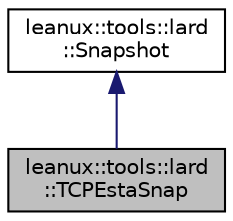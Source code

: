 digraph "leanux::tools::lard::TCPEstaSnap"
{
 // LATEX_PDF_SIZE
  bgcolor="transparent";
  edge [fontname="Helvetica",fontsize="10",labelfontname="Helvetica",labelfontsize="10"];
  node [fontname="Helvetica",fontsize="10",shape=record];
  Node1 [label="leanux::tools::lard\l::TCPEstaSnap",height=0.2,width=0.4,color="black", fillcolor="grey75", style="filled", fontcolor="black",tooltip=" "];
  Node2 -> Node1 [dir="back",color="midnightblue",fontsize="10",style="solid",fontname="Helvetica"];
  Node2 [label="leanux::tools::lard\l::Snapshot",height=0.2,width=0.4,color="black",URL="$classleanux_1_1tools_1_1lard_1_1Snapshot.html",tooltip=" "];
}
